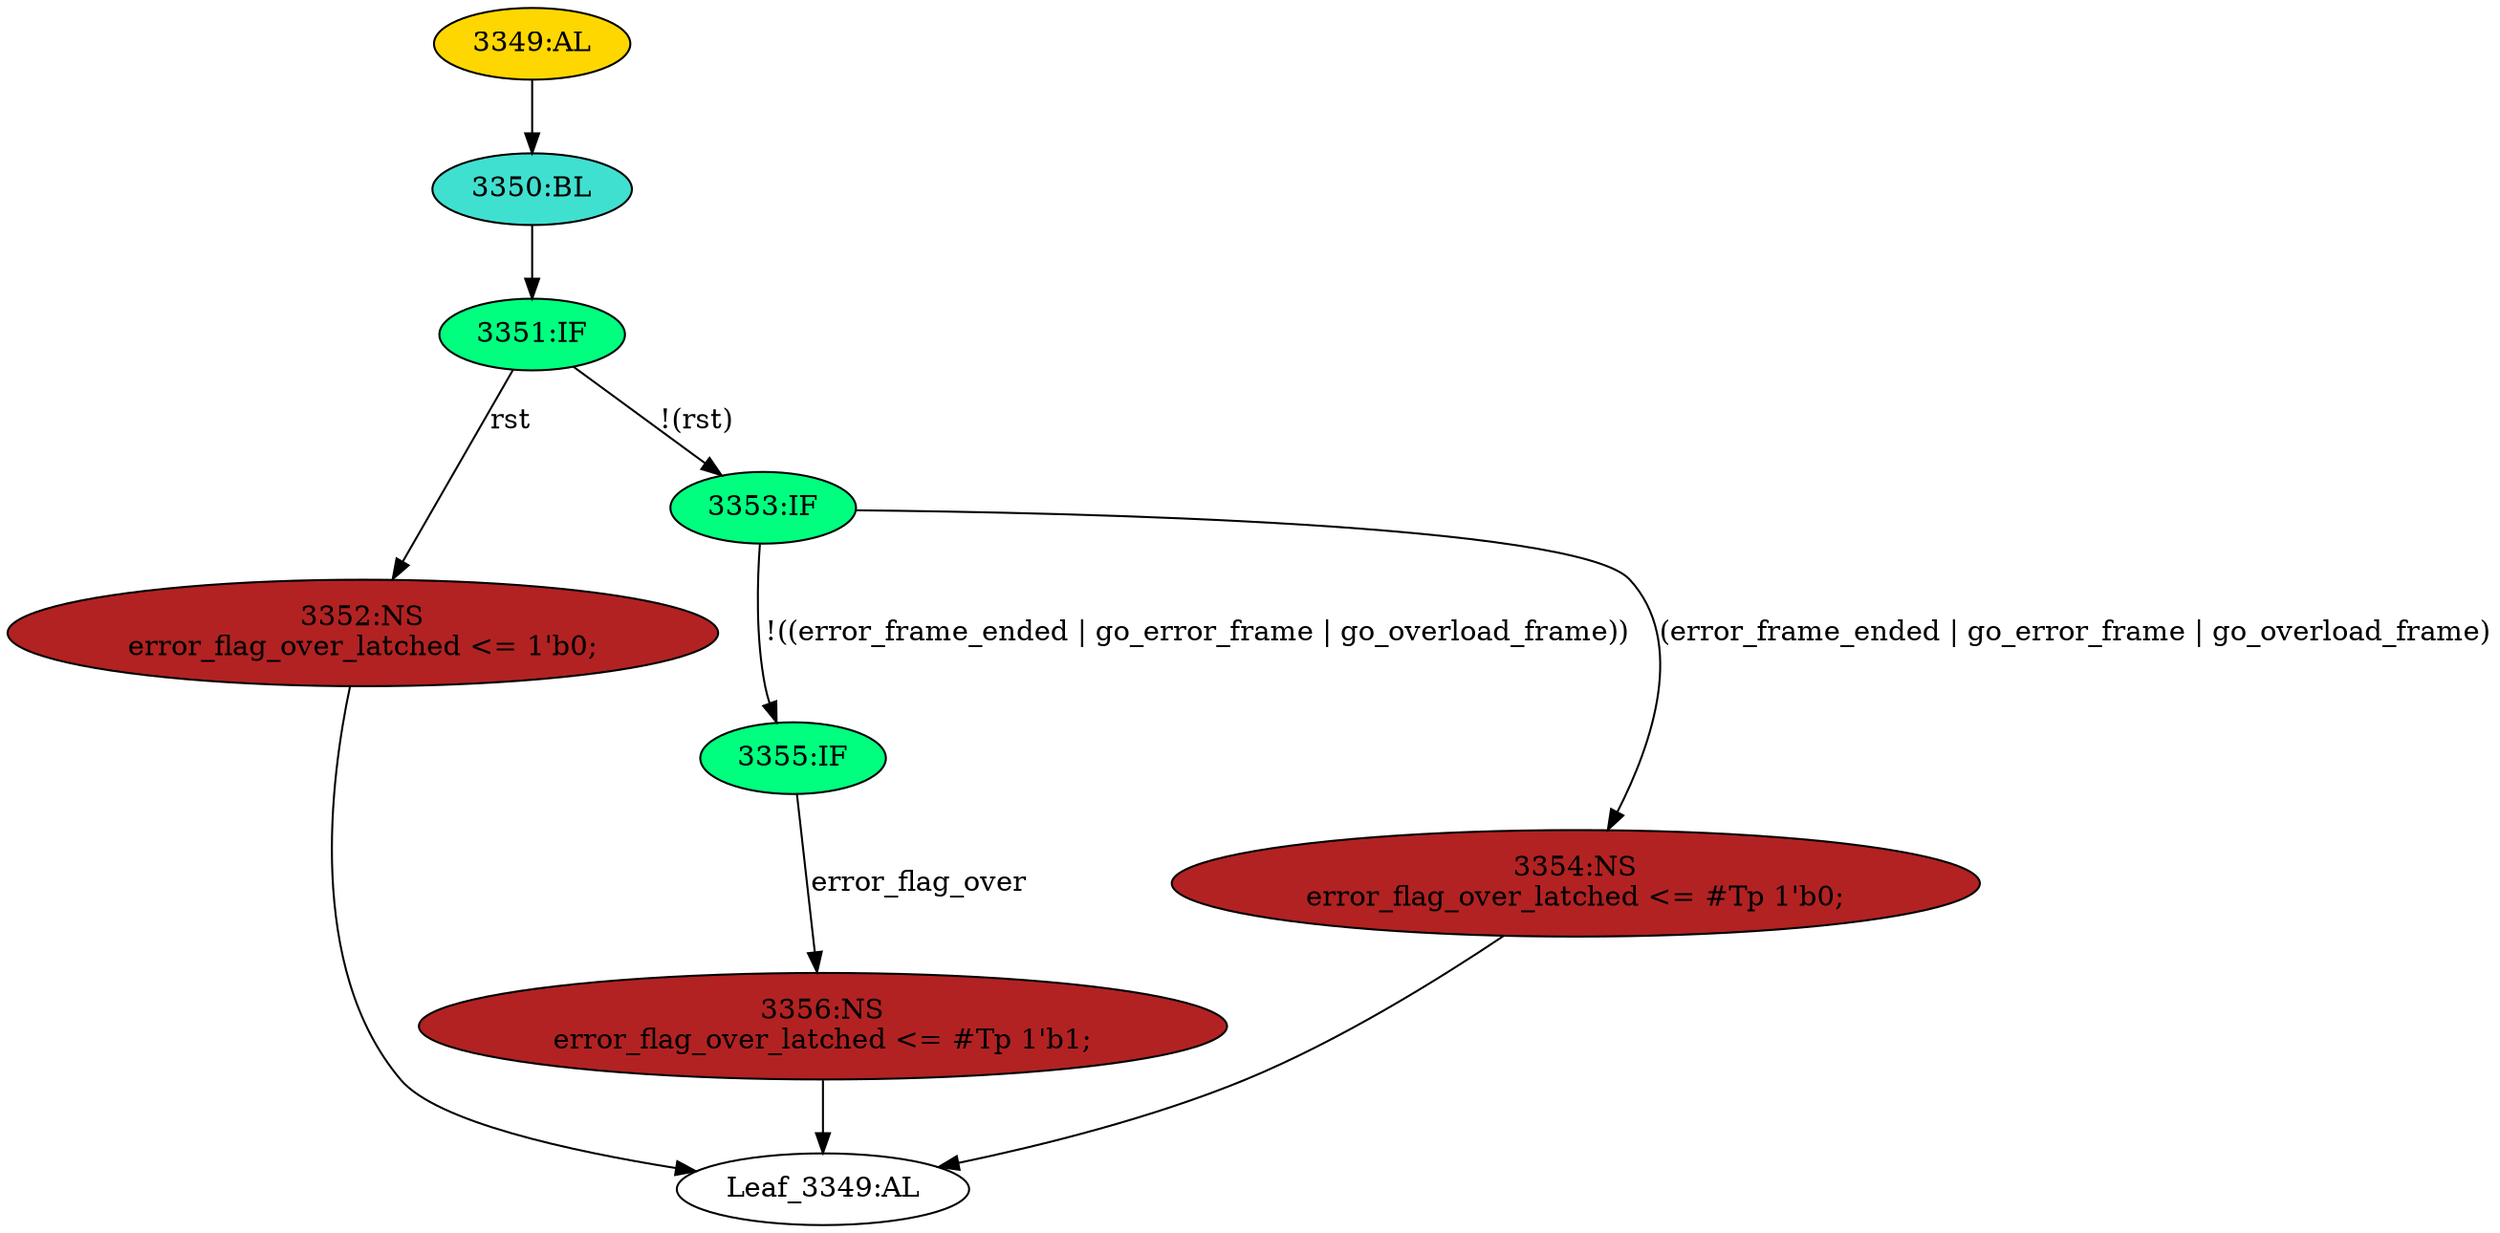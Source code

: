strict digraph "" {
	node [label="\N"];
	"3350:BL"	 [ast="<pyverilog.vparser.ast.Block object at 0x7f44f694bd90>",
		fillcolor=turquoise,
		label="3350:BL",
		statements="[]",
		style=filled,
		typ=Block];
	"3351:IF"	 [ast="<pyverilog.vparser.ast.IfStatement object at 0x7f44f694bdd0>",
		fillcolor=springgreen,
		label="3351:IF",
		statements="[]",
		style=filled,
		typ=IfStatement];
	"3350:BL" -> "3351:IF"	 [cond="[]",
		lineno=None];
	"3352:NS"	 [ast="<pyverilog.vparser.ast.NonblockingSubstitution object at 0x7f44f6b19550>",
		fillcolor=firebrick,
		label="3352:NS
error_flag_over_latched <= 1'b0;",
		statements="[<pyverilog.vparser.ast.NonblockingSubstitution object at 0x7f44f6b19550>]",
		style=filled,
		typ=NonblockingSubstitution];
	"Leaf_3349:AL"	 [def_var="['error_flag_over_latched']",
		label="Leaf_3349:AL"];
	"3352:NS" -> "Leaf_3349:AL"	 [cond="[]",
		lineno=None];
	"3351:IF" -> "3352:NS"	 [cond="['rst']",
		label=rst,
		lineno=3351];
	"3353:IF"	 [ast="<pyverilog.vparser.ast.IfStatement object at 0x7f44f694be10>",
		fillcolor=springgreen,
		label="3353:IF",
		statements="[]",
		style=filled,
		typ=IfStatement];
	"3351:IF" -> "3353:IF"	 [cond="['rst']",
		label="!(rst)",
		lineno=3351];
	"3355:IF"	 [ast="<pyverilog.vparser.ast.IfStatement object at 0x7f44f694be50>",
		fillcolor=springgreen,
		label="3355:IF",
		statements="[]",
		style=filled,
		typ=IfStatement];
	"3353:IF" -> "3355:IF"	 [cond="['error_frame_ended', 'go_error_frame', 'go_overload_frame']",
		label="!((error_frame_ended | go_error_frame | go_overload_frame))",
		lineno=3353];
	"3354:NS"	 [ast="<pyverilog.vparser.ast.NonblockingSubstitution object at 0x7f44f6b19150>",
		fillcolor=firebrick,
		label="3354:NS
error_flag_over_latched <= #Tp 1'b0;",
		statements="[<pyverilog.vparser.ast.NonblockingSubstitution object at 0x7f44f6b19150>]",
		style=filled,
		typ=NonblockingSubstitution];
	"3353:IF" -> "3354:NS"	 [cond="['error_frame_ended', 'go_error_frame', 'go_overload_frame']",
		label="(error_frame_ended | go_error_frame | go_overload_frame)",
		lineno=3353];
	"3356:NS"	 [ast="<pyverilog.vparser.ast.NonblockingSubstitution object at 0x7f44f694be90>",
		fillcolor=firebrick,
		label="3356:NS
error_flag_over_latched <= #Tp 1'b1;",
		statements="[<pyverilog.vparser.ast.NonblockingSubstitution object at 0x7f44f694be90>]",
		style=filled,
		typ=NonblockingSubstitution];
	"3356:NS" -> "Leaf_3349:AL"	 [cond="[]",
		lineno=None];
	"3349:AL"	 [ast="<pyverilog.vparser.ast.Always object at 0x7f44f6b19790>",
		clk_sens=True,
		fillcolor=gold,
		label="3349:AL",
		sens="['clk', 'rst']",
		statements="[]",
		style=filled,
		typ=Always,
		use_var="['error_frame_ended', 'rst', 'error_flag_over', 'go_overload_frame', 'go_error_frame']"];
	"3349:AL" -> "3350:BL"	 [cond="[]",
		lineno=None];
	"3355:IF" -> "3356:NS"	 [cond="['error_flag_over']",
		label=error_flag_over,
		lineno=3355];
	"3354:NS" -> "Leaf_3349:AL"	 [cond="[]",
		lineno=None];
}
